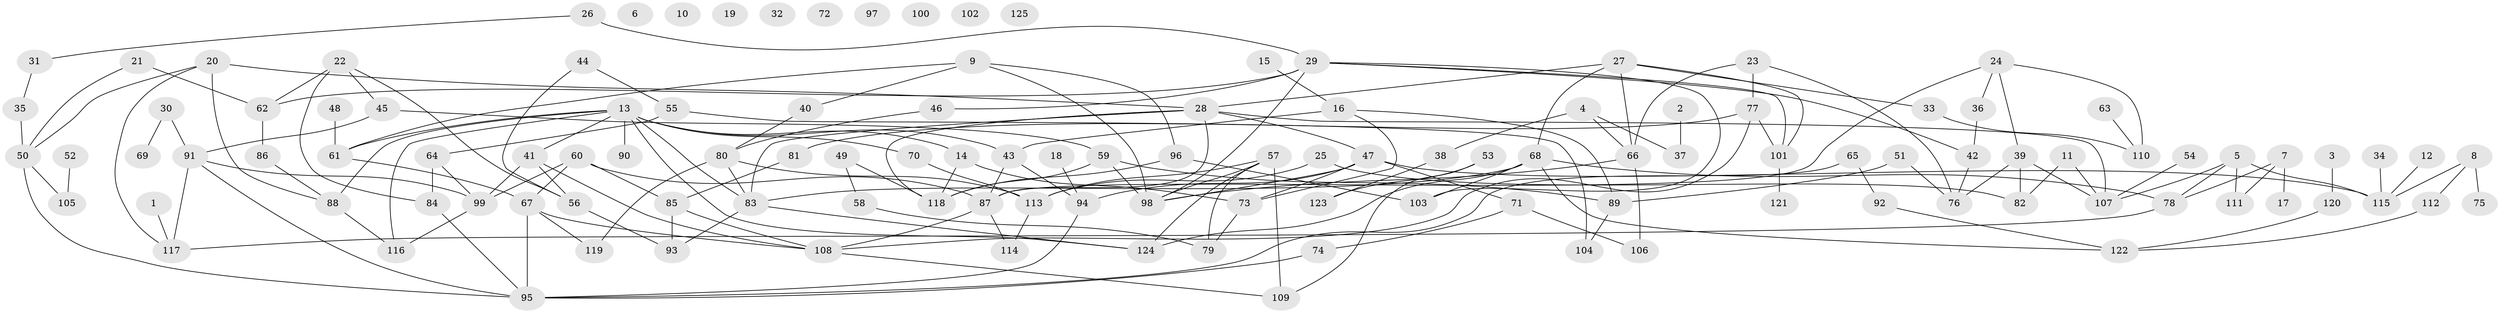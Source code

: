 // coarse degree distribution, {1: 0.13793103448275862, 3: 0.10344827586206896, 5: 0.12643678160919541, 0: 0.10344827586206896, 2: 0.21839080459770116, 4: 0.13793103448275862, 8: 0.05747126436781609, 6: 0.05747126436781609, 10: 0.011494252873563218, 7: 0.034482758620689655, 9: 0.011494252873563218}
// Generated by graph-tools (version 1.1) at 2025/23/03/03/25 07:23:27]
// undirected, 125 vertices, 185 edges
graph export_dot {
graph [start="1"]
  node [color=gray90,style=filled];
  1;
  2;
  3;
  4;
  5;
  6;
  7;
  8;
  9;
  10;
  11;
  12;
  13;
  14;
  15;
  16;
  17;
  18;
  19;
  20;
  21;
  22;
  23;
  24;
  25;
  26;
  27;
  28;
  29;
  30;
  31;
  32;
  33;
  34;
  35;
  36;
  37;
  38;
  39;
  40;
  41;
  42;
  43;
  44;
  45;
  46;
  47;
  48;
  49;
  50;
  51;
  52;
  53;
  54;
  55;
  56;
  57;
  58;
  59;
  60;
  61;
  62;
  63;
  64;
  65;
  66;
  67;
  68;
  69;
  70;
  71;
  72;
  73;
  74;
  75;
  76;
  77;
  78;
  79;
  80;
  81;
  82;
  83;
  84;
  85;
  86;
  87;
  88;
  89;
  90;
  91;
  92;
  93;
  94;
  95;
  96;
  97;
  98;
  99;
  100;
  101;
  102;
  103;
  104;
  105;
  106;
  107;
  108;
  109;
  110;
  111;
  112;
  113;
  114;
  115;
  116;
  117;
  118;
  119;
  120;
  121;
  122;
  123;
  124;
  125;
  1 -- 117;
  2 -- 37;
  3 -- 120;
  4 -- 37;
  4 -- 38;
  4 -- 66;
  5 -- 78;
  5 -- 107;
  5 -- 111;
  5 -- 115;
  7 -- 17;
  7 -- 78;
  7 -- 111;
  8 -- 75;
  8 -- 112;
  8 -- 115;
  9 -- 40;
  9 -- 61;
  9 -- 96;
  9 -- 98;
  11 -- 82;
  11 -- 107;
  12 -- 115;
  13 -- 14;
  13 -- 41;
  13 -- 43;
  13 -- 61;
  13 -- 70;
  13 -- 83;
  13 -- 88;
  13 -- 90;
  13 -- 116;
  13 -- 124;
  14 -- 73;
  14 -- 118;
  15 -- 16;
  16 -- 43;
  16 -- 73;
  16 -- 89;
  18 -- 94;
  20 -- 28;
  20 -- 50;
  20 -- 88;
  20 -- 117;
  21 -- 50;
  21 -- 62;
  22 -- 45;
  22 -- 56;
  22 -- 62;
  22 -- 84;
  23 -- 66;
  23 -- 76;
  23 -- 77;
  24 -- 36;
  24 -- 39;
  24 -- 87;
  24 -- 110;
  25 -- 82;
  25 -- 113;
  26 -- 29;
  26 -- 31;
  27 -- 28;
  27 -- 33;
  27 -- 66;
  27 -- 68;
  27 -- 101;
  28 -- 47;
  28 -- 83;
  28 -- 87;
  28 -- 107;
  28 -- 118;
  29 -- 42;
  29 -- 46;
  29 -- 62;
  29 -- 98;
  29 -- 101;
  29 -- 103;
  30 -- 69;
  30 -- 91;
  31 -- 35;
  33 -- 110;
  34 -- 115;
  35 -- 50;
  36 -- 42;
  38 -- 123;
  39 -- 76;
  39 -- 82;
  39 -- 107;
  40 -- 80;
  41 -- 56;
  41 -- 99;
  41 -- 108;
  42 -- 76;
  43 -- 87;
  43 -- 94;
  44 -- 55;
  44 -- 56;
  45 -- 59;
  45 -- 91;
  46 -- 80;
  47 -- 71;
  47 -- 73;
  47 -- 94;
  47 -- 98;
  47 -- 115;
  48 -- 61;
  49 -- 58;
  49 -- 118;
  50 -- 95;
  50 -- 105;
  51 -- 76;
  51 -- 89;
  52 -- 105;
  53 -- 109;
  53 -- 123;
  54 -- 107;
  55 -- 64;
  55 -- 104;
  56 -- 93;
  57 -- 79;
  57 -- 98;
  57 -- 109;
  57 -- 113;
  57 -- 124;
  58 -- 79;
  59 -- 89;
  59 -- 98;
  59 -- 118;
  60 -- 67;
  60 -- 85;
  60 -- 87;
  60 -- 99;
  61 -- 67;
  62 -- 86;
  63 -- 110;
  64 -- 84;
  64 -- 99;
  65 -- 92;
  65 -- 95;
  66 -- 98;
  66 -- 106;
  67 -- 95;
  67 -- 108;
  67 -- 119;
  68 -- 78;
  68 -- 83;
  68 -- 103;
  68 -- 122;
  68 -- 124;
  70 -- 113;
  71 -- 74;
  71 -- 106;
  73 -- 79;
  74 -- 95;
  77 -- 81;
  77 -- 101;
  77 -- 108;
  78 -- 117;
  80 -- 83;
  80 -- 113;
  80 -- 119;
  81 -- 85;
  83 -- 93;
  83 -- 124;
  84 -- 95;
  85 -- 93;
  85 -- 108;
  86 -- 88;
  87 -- 108;
  87 -- 114;
  88 -- 116;
  89 -- 104;
  91 -- 95;
  91 -- 99;
  91 -- 117;
  92 -- 122;
  94 -- 95;
  96 -- 103;
  96 -- 118;
  99 -- 116;
  101 -- 121;
  108 -- 109;
  112 -- 122;
  113 -- 114;
  120 -- 122;
}
